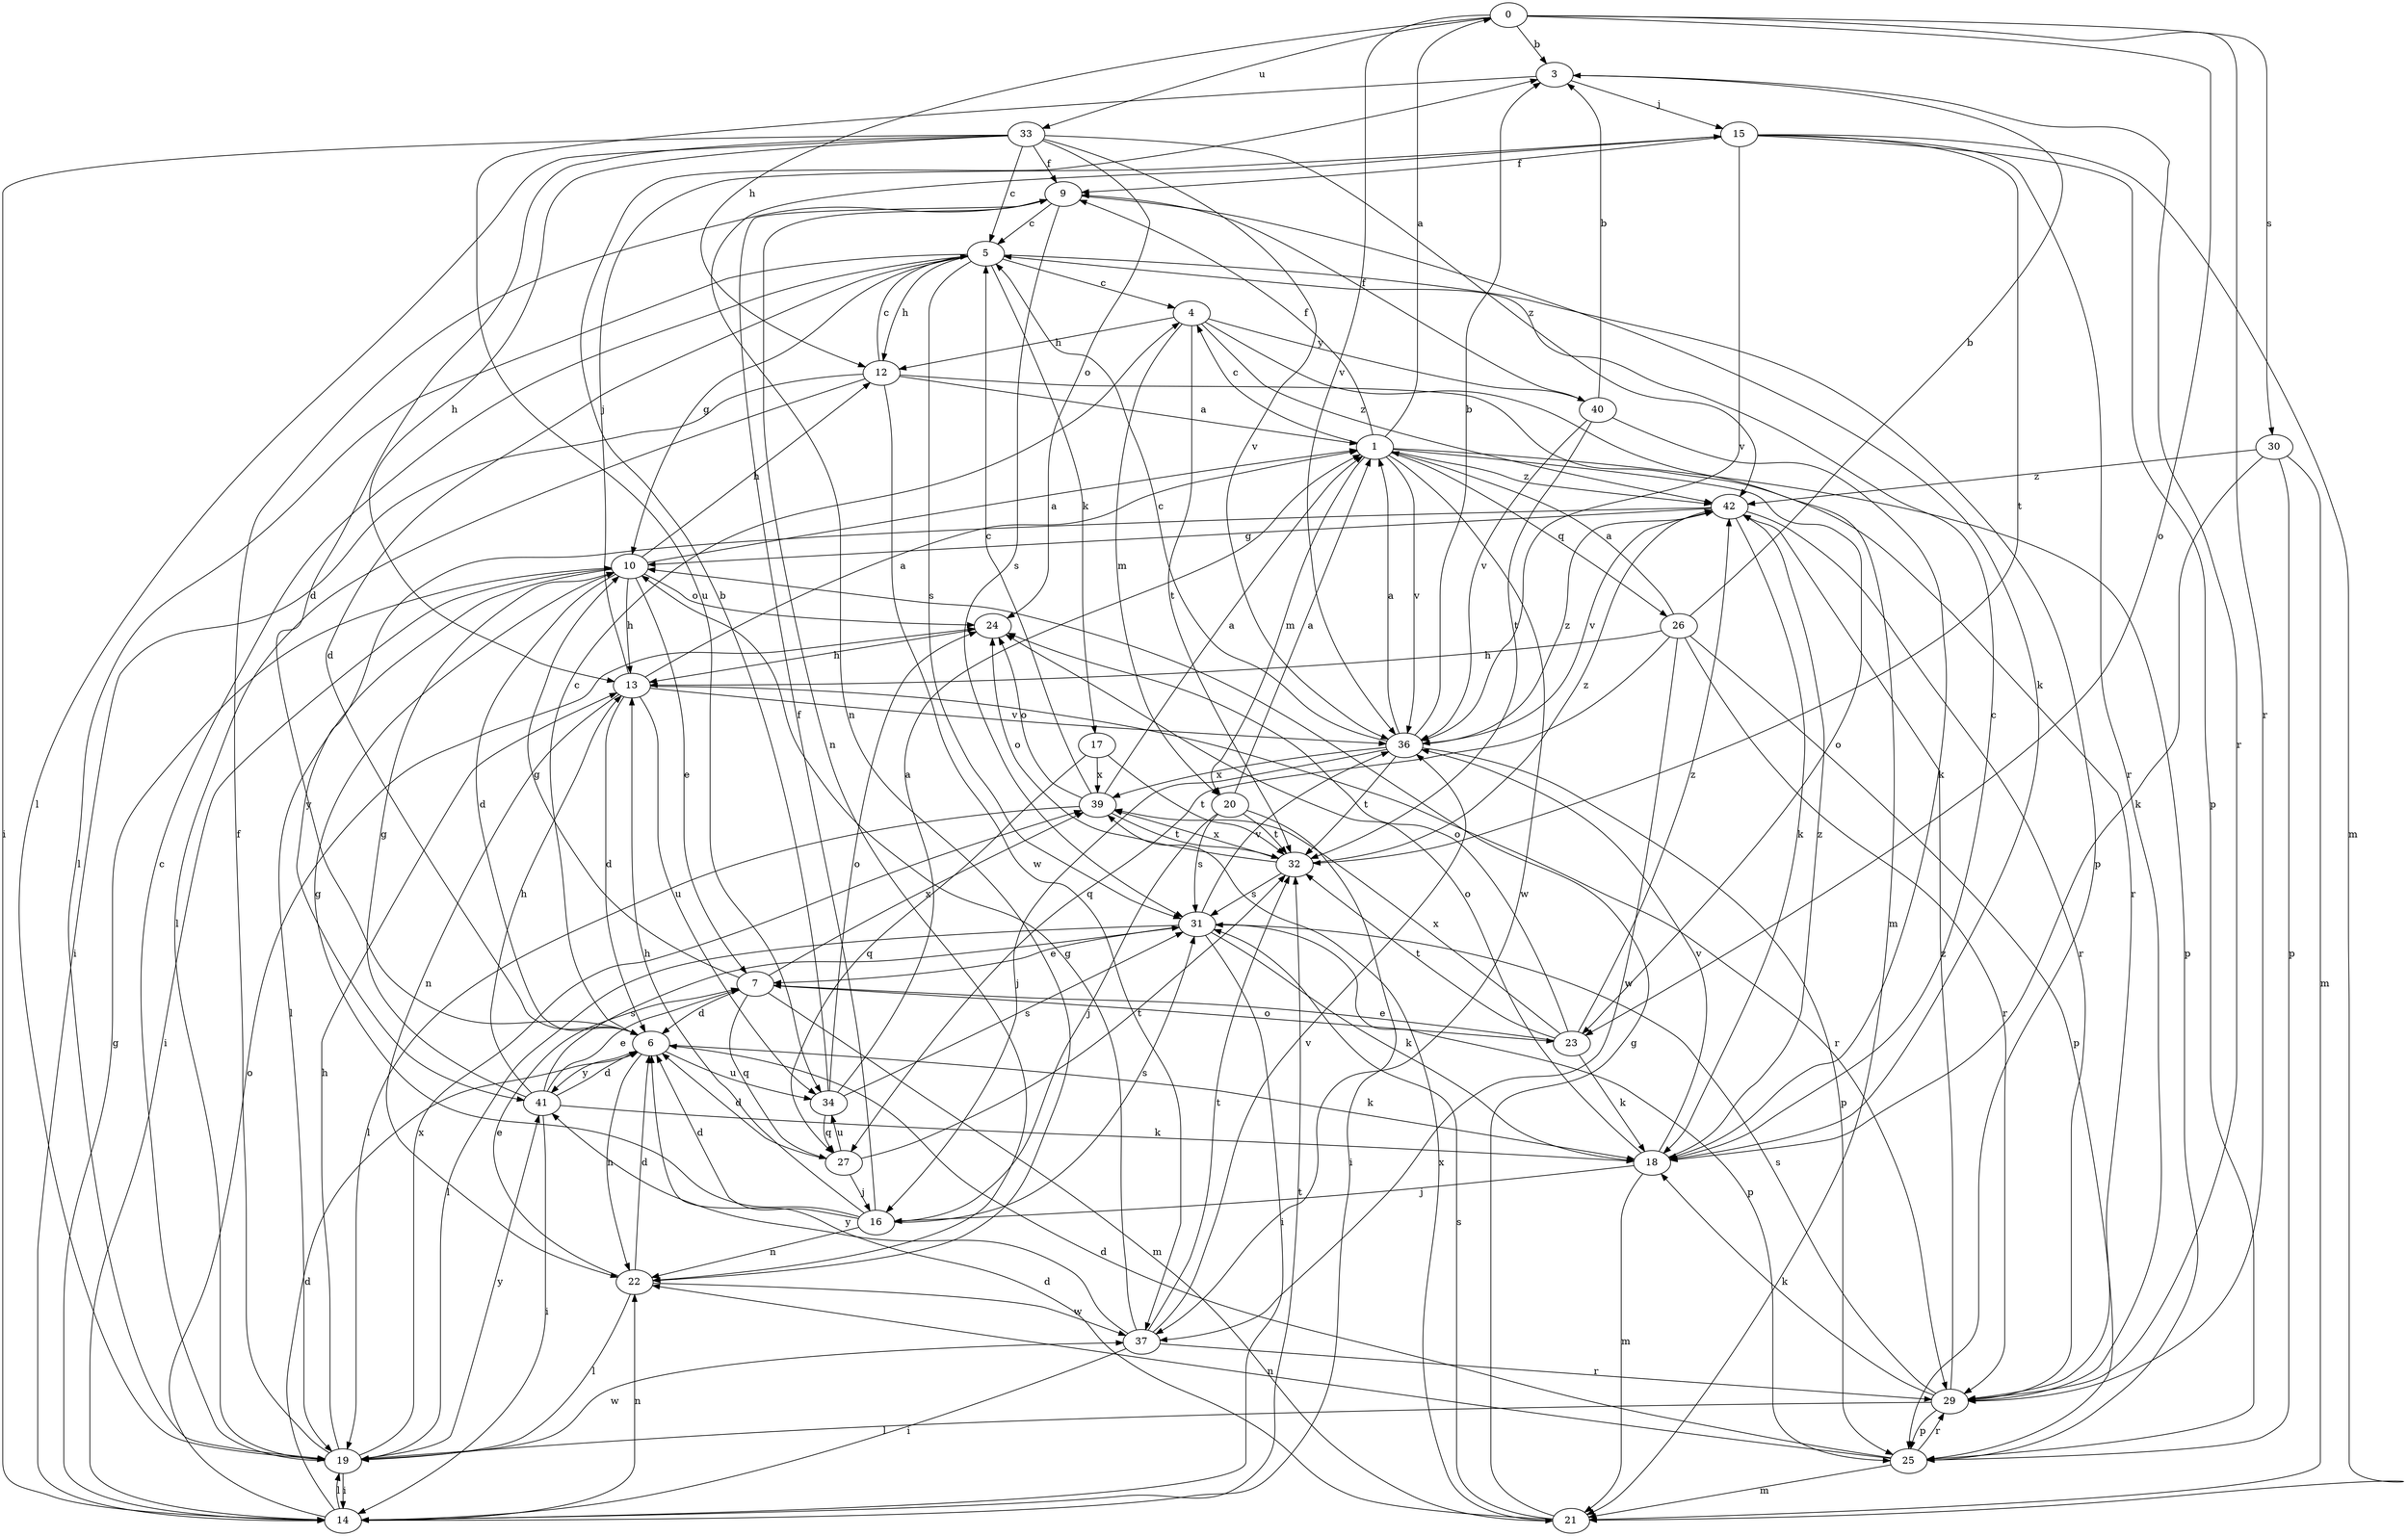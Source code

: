 strict digraph  {
0;
1;
3;
4;
5;
6;
7;
9;
10;
12;
13;
14;
15;
16;
17;
18;
19;
20;
21;
22;
23;
24;
25;
26;
27;
29;
30;
31;
32;
33;
34;
36;
37;
39;
40;
41;
42;
0 -> 3  [label=b];
0 -> 12  [label=h];
0 -> 23  [label=o];
0 -> 29  [label=r];
0 -> 30  [label=s];
0 -> 33  [label=u];
0 -> 36  [label=v];
1 -> 0  [label=a];
1 -> 4  [label=c];
1 -> 9  [label=f];
1 -> 20  [label=m];
1 -> 23  [label=o];
1 -> 25  [label=p];
1 -> 26  [label=q];
1 -> 36  [label=v];
1 -> 37  [label=w];
1 -> 42  [label=z];
3 -> 15  [label=j];
3 -> 29  [label=r];
3 -> 34  [label=u];
4 -> 12  [label=h];
4 -> 20  [label=m];
4 -> 21  [label=m];
4 -> 32  [label=t];
4 -> 40  [label=y];
4 -> 42  [label=z];
5 -> 4  [label=c];
5 -> 6  [label=d];
5 -> 10  [label=g];
5 -> 12  [label=h];
5 -> 17  [label=k];
5 -> 19  [label=l];
5 -> 25  [label=p];
5 -> 31  [label=s];
6 -> 4  [label=c];
6 -> 18  [label=k];
6 -> 22  [label=n];
6 -> 34  [label=u];
6 -> 41  [label=y];
7 -> 6  [label=d];
7 -> 10  [label=g];
7 -> 21  [label=m];
7 -> 23  [label=o];
7 -> 27  [label=q];
7 -> 39  [label=x];
9 -> 5  [label=c];
9 -> 18  [label=k];
9 -> 22  [label=n];
9 -> 31  [label=s];
10 -> 1  [label=a];
10 -> 6  [label=d];
10 -> 7  [label=e];
10 -> 12  [label=h];
10 -> 13  [label=h];
10 -> 14  [label=i];
10 -> 19  [label=l];
10 -> 24  [label=o];
12 -> 1  [label=a];
12 -> 5  [label=c];
12 -> 14  [label=i];
12 -> 19  [label=l];
12 -> 29  [label=r];
12 -> 37  [label=w];
13 -> 1  [label=a];
13 -> 6  [label=d];
13 -> 15  [label=j];
13 -> 22  [label=n];
13 -> 29  [label=r];
13 -> 34  [label=u];
13 -> 36  [label=v];
14 -> 6  [label=d];
14 -> 10  [label=g];
14 -> 19  [label=l];
14 -> 22  [label=n];
14 -> 24  [label=o];
14 -> 32  [label=t];
15 -> 9  [label=f];
15 -> 21  [label=m];
15 -> 22  [label=n];
15 -> 25  [label=p];
15 -> 29  [label=r];
15 -> 32  [label=t];
15 -> 36  [label=v];
16 -> 6  [label=d];
16 -> 9  [label=f];
16 -> 10  [label=g];
16 -> 13  [label=h];
16 -> 22  [label=n];
16 -> 31  [label=s];
17 -> 27  [label=q];
17 -> 32  [label=t];
17 -> 39  [label=x];
18 -> 5  [label=c];
18 -> 16  [label=j];
18 -> 21  [label=m];
18 -> 24  [label=o];
18 -> 36  [label=v];
18 -> 42  [label=z];
19 -> 5  [label=c];
19 -> 9  [label=f];
19 -> 13  [label=h];
19 -> 14  [label=i];
19 -> 37  [label=w];
19 -> 39  [label=x];
19 -> 41  [label=y];
20 -> 1  [label=a];
20 -> 14  [label=i];
20 -> 16  [label=j];
20 -> 31  [label=s];
20 -> 32  [label=t];
21 -> 6  [label=d];
21 -> 10  [label=g];
21 -> 31  [label=s];
21 -> 39  [label=x];
22 -> 6  [label=d];
22 -> 7  [label=e];
22 -> 19  [label=l];
22 -> 37  [label=w];
23 -> 7  [label=e];
23 -> 18  [label=k];
23 -> 24  [label=o];
23 -> 32  [label=t];
23 -> 39  [label=x];
23 -> 42  [label=z];
24 -> 13  [label=h];
25 -> 6  [label=d];
25 -> 21  [label=m];
25 -> 22  [label=n];
25 -> 29  [label=r];
26 -> 1  [label=a];
26 -> 3  [label=b];
26 -> 13  [label=h];
26 -> 25  [label=p];
26 -> 27  [label=q];
26 -> 29  [label=r];
26 -> 37  [label=w];
27 -> 6  [label=d];
27 -> 16  [label=j];
27 -> 32  [label=t];
27 -> 34  [label=u];
29 -> 18  [label=k];
29 -> 19  [label=l];
29 -> 25  [label=p];
29 -> 31  [label=s];
29 -> 42  [label=z];
30 -> 18  [label=k];
30 -> 21  [label=m];
30 -> 25  [label=p];
30 -> 42  [label=z];
31 -> 7  [label=e];
31 -> 14  [label=i];
31 -> 18  [label=k];
31 -> 19  [label=l];
31 -> 25  [label=p];
31 -> 36  [label=v];
32 -> 24  [label=o];
32 -> 31  [label=s];
32 -> 39  [label=x];
32 -> 42  [label=z];
33 -> 5  [label=c];
33 -> 6  [label=d];
33 -> 9  [label=f];
33 -> 13  [label=h];
33 -> 14  [label=i];
33 -> 19  [label=l];
33 -> 24  [label=o];
33 -> 36  [label=v];
33 -> 42  [label=z];
34 -> 1  [label=a];
34 -> 3  [label=b];
34 -> 24  [label=o];
34 -> 27  [label=q];
34 -> 31  [label=s];
36 -> 1  [label=a];
36 -> 3  [label=b];
36 -> 5  [label=c];
36 -> 16  [label=j];
36 -> 25  [label=p];
36 -> 32  [label=t];
36 -> 39  [label=x];
36 -> 42  [label=z];
37 -> 10  [label=g];
37 -> 14  [label=i];
37 -> 29  [label=r];
37 -> 32  [label=t];
37 -> 36  [label=v];
37 -> 41  [label=y];
39 -> 1  [label=a];
39 -> 5  [label=c];
39 -> 19  [label=l];
39 -> 24  [label=o];
39 -> 32  [label=t];
40 -> 3  [label=b];
40 -> 9  [label=f];
40 -> 18  [label=k];
40 -> 32  [label=t];
40 -> 36  [label=v];
41 -> 6  [label=d];
41 -> 7  [label=e];
41 -> 10  [label=g];
41 -> 13  [label=h];
41 -> 14  [label=i];
41 -> 18  [label=k];
41 -> 31  [label=s];
42 -> 10  [label=g];
42 -> 18  [label=k];
42 -> 29  [label=r];
42 -> 36  [label=v];
42 -> 41  [label=y];
}

